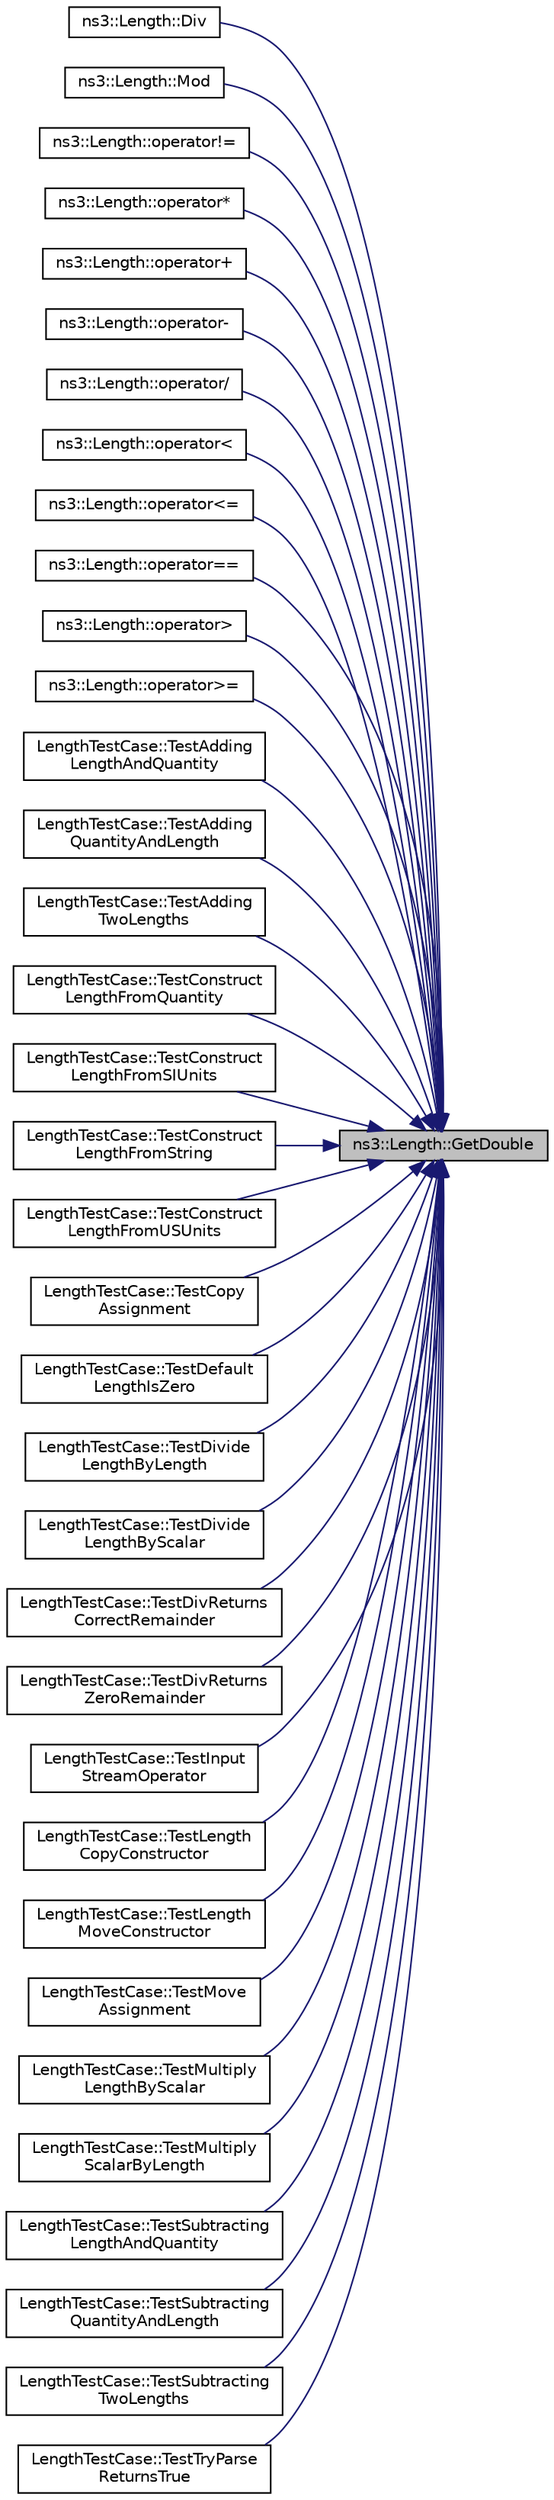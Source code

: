 digraph "ns3::Length::GetDouble"
{
 // LATEX_PDF_SIZE
  edge [fontname="Helvetica",fontsize="10",labelfontname="Helvetica",labelfontsize="10"];
  node [fontname="Helvetica",fontsize="10",shape=record];
  rankdir="RL";
  Node1 [label="ns3::Length::GetDouble",height=0.2,width=0.4,color="black", fillcolor="grey75", style="filled", fontcolor="black",tooltip="Current length value."];
  Node1 -> Node2 [dir="back",color="midnightblue",fontsize="10",style="solid",fontname="Helvetica"];
  Node2 [label="ns3::Length::Div",height=0.2,width=0.4,color="black", fillcolor="white", style="filled",URL="$classns3_1_1_length.html#a7daf9638cbd17ed6d4e992a3952a007e",tooltip="Calculate how many times numerator can be split into denominator sized pieces."];
  Node1 -> Node3 [dir="back",color="midnightblue",fontsize="10",style="solid",fontname="Helvetica"];
  Node3 [label="ns3::Length::Mod",height=0.2,width=0.4,color="black", fillcolor="white", style="filled",URL="$classns3_1_1_length.html#afac3c47a78c634db9af9f93ed6af7b6e",tooltip="Calculate the amount remaining after dividing two lengths."];
  Node1 -> Node4 [dir="back",color="midnightblue",fontsize="10",style="solid",fontname="Helvetica"];
  Node4 [label="ns3::Length::operator!=",height=0.2,width=0.4,color="black", fillcolor="white", style="filled",URL="$classns3_1_1_length.html#af69bc7b2edb1a54188782d577e42e9a7",tooltip="Compare two length objects for inequality."];
  Node1 -> Node5 [dir="back",color="midnightblue",fontsize="10",style="solid",fontname="Helvetica"];
  Node5 [label="ns3::Length::operator*",height=0.2,width=0.4,color="black", fillcolor="white", style="filled",URL="$classns3_1_1_length.html#a317b34a070d2aff052a7191e45de524b",tooltip="Multiply a length value by a scalar."];
  Node1 -> Node6 [dir="back",color="midnightblue",fontsize="10",style="solid",fontname="Helvetica"];
  Node6 [label="ns3::Length::operator+",height=0.2,width=0.4,color="black", fillcolor="white", style="filled",URL="$classns3_1_1_length.html#a81ba7608eafdf624bd5cd46b5d56b2e2",tooltip="Add two length values together."];
  Node1 -> Node7 [dir="back",color="midnightblue",fontsize="10",style="solid",fontname="Helvetica"];
  Node7 [label="ns3::Length::operator-",height=0.2,width=0.4,color="black", fillcolor="white", style="filled",URL="$classns3_1_1_length.html#a7328e276ad57564a13596f71e8b2bc5e",tooltip="Subtract two length values."];
  Node1 -> Node8 [dir="back",color="midnightblue",fontsize="10",style="solid",fontname="Helvetica"];
  Node8 [label="ns3::Length::operator/",height=0.2,width=0.4,color="black", fillcolor="white", style="filled",URL="$classns3_1_1_length.html#a74379a530ca259ed0607cf58d1c026f7",tooltip="Divide a length value by another length value."];
  Node1 -> Node9 [dir="back",color="midnightblue",fontsize="10",style="solid",fontname="Helvetica"];
  Node9 [label="ns3::Length::operator\<",height=0.2,width=0.4,color="black", fillcolor="white", style="filled",URL="$classns3_1_1_length.html#a2ff8a778d1a1fbe1f13a05b0ceb44f57",tooltip="Check if l has a value less than r."];
  Node1 -> Node10 [dir="back",color="midnightblue",fontsize="10",style="solid",fontname="Helvetica"];
  Node10 [label="ns3::Length::operator\<=",height=0.2,width=0.4,color="black", fillcolor="white", style="filled",URL="$classns3_1_1_length.html#a67fb31c01159b40b4b4d9e8f7fe8618f",tooltip="Check if l has a value less than or equal to r."];
  Node1 -> Node11 [dir="back",color="midnightblue",fontsize="10",style="solid",fontname="Helvetica"];
  Node11 [label="ns3::Length::operator==",height=0.2,width=0.4,color="black", fillcolor="white", style="filled",URL="$classns3_1_1_length.html#ae4d7d57f28dbc9133d004ad4bf25969c",tooltip="Compare two length objects for equality."];
  Node1 -> Node12 [dir="back",color="midnightblue",fontsize="10",style="solid",fontname="Helvetica"];
  Node12 [label="ns3::Length::operator\>",height=0.2,width=0.4,color="black", fillcolor="white", style="filled",URL="$classns3_1_1_length.html#a07aff9ce5d9b9b8f9d71ba1fd6417cfc",tooltip="Check if l has a value greater than r."];
  Node1 -> Node13 [dir="back",color="midnightblue",fontsize="10",style="solid",fontname="Helvetica"];
  Node13 [label="ns3::Length::operator\>=",height=0.2,width=0.4,color="black", fillcolor="white", style="filled",URL="$classns3_1_1_length.html#a8ebf6235f8e08aaba199c57816eb232d",tooltip="Check if l has a value greater than or equal to r."];
  Node1 -> Node14 [dir="back",color="midnightblue",fontsize="10",style="solid",fontname="Helvetica"];
  Node14 [label="LengthTestCase::TestAdding\lLengthAndQuantity",height=0.2,width=0.4,color="black", fillcolor="white", style="filled",URL="$class_length_test_case.html#a04878ad5407f0f5173c155633842620f",tooltip="Test arithmetic operations."];
  Node1 -> Node15 [dir="back",color="midnightblue",fontsize="10",style="solid",fontname="Helvetica"];
  Node15 [label="LengthTestCase::TestAdding\lQuantityAndLength",height=0.2,width=0.4,color="black", fillcolor="white", style="filled",URL="$class_length_test_case.html#aa64fb51b10a0fc47ee5870c7fb33b13a",tooltip="Test arithmetic operations."];
  Node1 -> Node16 [dir="back",color="midnightblue",fontsize="10",style="solid",fontname="Helvetica"];
  Node16 [label="LengthTestCase::TestAdding\lTwoLengths",height=0.2,width=0.4,color="black", fillcolor="white", style="filled",URL="$class_length_test_case.html#aba36db8f0bf8ecef156fbcfe13f3ae15",tooltip="Test arithmetic operations."];
  Node1 -> Node17 [dir="back",color="midnightblue",fontsize="10",style="solid",fontname="Helvetica"];
  Node17 [label="LengthTestCase::TestConstruct\lLengthFromQuantity",height=0.2,width=0.4,color="black", fillcolor="white", style="filled",URL="$class_length_test_case.html#a6d4b7cf8919aeb8e210b469c5ca7f925",tooltip="Test that a Length object can be constructed from a Quantity object."];
  Node1 -> Node18 [dir="back",color="midnightblue",fontsize="10",style="solid",fontname="Helvetica"];
  Node18 [label="LengthTestCase::TestConstruct\lLengthFromSIUnits",height=0.2,width=0.4,color="black", fillcolor="white", style="filled",URL="$class_length_test_case.html#a5d5265b76492086996874cc1099d1985",tooltip="Test that a Length object constructed from various SI units has the correct value in meters."];
  Node1 -> Node19 [dir="back",color="midnightblue",fontsize="10",style="solid",fontname="Helvetica"];
  Node19 [label="LengthTestCase::TestConstruct\lLengthFromString",height=0.2,width=0.4,color="black", fillcolor="white", style="filled",URL="$class_length_test_case.html#ad86da4823e79f5063a762a9398e954a5",tooltip="Test that a length object can be constructed from a string."];
  Node1 -> Node20 [dir="back",color="midnightblue",fontsize="10",style="solid",fontname="Helvetica"];
  Node20 [label="LengthTestCase::TestConstruct\lLengthFromUSUnits",height=0.2,width=0.4,color="black", fillcolor="white", style="filled",URL="$class_length_test_case.html#a79ecfcb291767ce152301074c922f086",tooltip="Test that a Length object constructed from various US units has the correct value in meters."];
  Node1 -> Node21 [dir="back",color="midnightblue",fontsize="10",style="solid",fontname="Helvetica"];
  Node21 [label="LengthTestCase::TestCopy\lAssignment",height=0.2,width=0.4,color="black", fillcolor="white", style="filled",URL="$class_length_test_case.html#a334be01a1825d711ca05b912c9f740bd",tooltip="Test that a length object can be updated by assignment from another length object."];
  Node1 -> Node22 [dir="back",color="midnightblue",fontsize="10",style="solid",fontname="Helvetica"];
  Node22 [label="LengthTestCase::TestDefault\lLengthIsZero",height=0.2,width=0.4,color="black", fillcolor="white", style="filled",URL="$class_length_test_case.html#a6fdeb520cf133e67147606fdde2d0fc6",tooltip="Test that a default constructed Length object has a value of 0."];
  Node1 -> Node23 [dir="back",color="midnightblue",fontsize="10",style="solid",fontname="Helvetica"];
  Node23 [label="LengthTestCase::TestDivide\lLengthByLength",height=0.2,width=0.4,color="black", fillcolor="white", style="filled",URL="$class_length_test_case.html#a9fc7d31887fae4d811412a5f287cb19b",tooltip="Test arithmetic operations."];
  Node1 -> Node24 [dir="back",color="midnightblue",fontsize="10",style="solid",fontname="Helvetica"];
  Node24 [label="LengthTestCase::TestDivide\lLengthByScalar",height=0.2,width=0.4,color="black", fillcolor="white", style="filled",URL="$class_length_test_case.html#a1edf6efd15a2eef7e0c2fd13bd6e53f7",tooltip="Test arithmetic operations."];
  Node1 -> Node25 [dir="back",color="midnightblue",fontsize="10",style="solid",fontname="Helvetica"];
  Node25 [label="LengthTestCase::TestDivReturns\lCorrectRemainder",height=0.2,width=0.4,color="black", fillcolor="white", style="filled",URL="$class_length_test_case.html#a1b914b58975d7bc2f8b3b6b1db3884c2",tooltip="Test Div function."];
  Node1 -> Node26 [dir="back",color="midnightblue",fontsize="10",style="solid",fontname="Helvetica"];
  Node26 [label="LengthTestCase::TestDivReturns\lZeroRemainder",height=0.2,width=0.4,color="black", fillcolor="white", style="filled",URL="$class_length_test_case.html#a1544835162df5b5841a6855ae8d4633f",tooltip="Test Div function."];
  Node1 -> Node27 [dir="back",color="midnightblue",fontsize="10",style="solid",fontname="Helvetica"];
  Node27 [label="LengthTestCase::TestInput\lStreamOperator",height=0.2,width=0.4,color="black", fillcolor="white", style="filled",URL="$class_length_test_case.html#a463b1b365f41b83d431b66da3ac598b5",tooltip="Test reading length object from a stream produces the expected length value."];
  Node1 -> Node28 [dir="back",color="midnightblue",fontsize="10",style="solid",fontname="Helvetica"];
  Node28 [label="LengthTestCase::TestLength\lCopyConstructor",height=0.2,width=0.4,color="black", fillcolor="white", style="filled",URL="$class_length_test_case.html#ae13afee358d1f60b33f0cf16bb60d39c",tooltip="Test that the value from one length is copied to another using the copy constructor."];
  Node1 -> Node29 [dir="back",color="midnightblue",fontsize="10",style="solid",fontname="Helvetica"];
  Node29 [label="LengthTestCase::TestLength\lMoveConstructor",height=0.2,width=0.4,color="black", fillcolor="white", style="filled",URL="$class_length_test_case.html#a30f8c030c256c15a22170190a1992dc8",tooltip="Test that the value from one length is copied to another using the move constructor."];
  Node1 -> Node30 [dir="back",color="midnightblue",fontsize="10",style="solid",fontname="Helvetica"];
  Node30 [label="LengthTestCase::TestMove\lAssignment",height=0.2,width=0.4,color="black", fillcolor="white", style="filled",URL="$class_length_test_case.html#acedf6e60ceff542e60faaf7c7509d0ba",tooltip="Test that a length object can be updated by assignment from a moved length object."];
  Node1 -> Node31 [dir="back",color="midnightblue",fontsize="10",style="solid",fontname="Helvetica"];
  Node31 [label="LengthTestCase::TestMultiply\lLengthByScalar",height=0.2,width=0.4,color="black", fillcolor="white", style="filled",URL="$class_length_test_case.html#a6541f14532084559a075300a1ecce049",tooltip="Test arithmetic operations."];
  Node1 -> Node32 [dir="back",color="midnightblue",fontsize="10",style="solid",fontname="Helvetica"];
  Node32 [label="LengthTestCase::TestMultiply\lScalarByLength",height=0.2,width=0.4,color="black", fillcolor="white", style="filled",URL="$class_length_test_case.html#ae3c01e6cbb8ac10fe0c3cc165382ed60",tooltip="Test arithmetic operations."];
  Node1 -> Node33 [dir="back",color="midnightblue",fontsize="10",style="solid",fontname="Helvetica"];
  Node33 [label="LengthTestCase::TestSubtracting\lLengthAndQuantity",height=0.2,width=0.4,color="black", fillcolor="white", style="filled",URL="$class_length_test_case.html#a8f04d3ec785f1659012727a890d9b479",tooltip="Test arithmetic operations."];
  Node1 -> Node34 [dir="back",color="midnightblue",fontsize="10",style="solid",fontname="Helvetica"];
  Node34 [label="LengthTestCase::TestSubtracting\lQuantityAndLength",height=0.2,width=0.4,color="black", fillcolor="white", style="filled",URL="$class_length_test_case.html#a519c47d3b0fae587d4a7ac456c7d40e6",tooltip="Test arithmetic operations."];
  Node1 -> Node35 [dir="back",color="midnightblue",fontsize="10",style="solid",fontname="Helvetica"];
  Node35 [label="LengthTestCase::TestSubtracting\lTwoLengths",height=0.2,width=0.4,color="black", fillcolor="white", style="filled",URL="$class_length_test_case.html#a9a199e3843d323f62ece7e44e30eb400",tooltip="Test arithmetic operations."];
  Node1 -> Node36 [dir="back",color="midnightblue",fontsize="10",style="solid",fontname="Helvetica"];
  Node36 [label="LengthTestCase::TestTryParse\lReturnsTrue",height=0.2,width=0.4,color="black", fillcolor="white", style="filled",URL="$class_length_test_case.html#a0e5a3acbdd3b6fd09798659f7e89afae",tooltip="Test the TryParse function returns true on success."];
}
